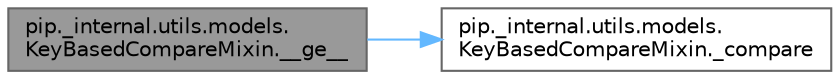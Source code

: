 digraph "pip._internal.utils.models.KeyBasedCompareMixin.__ge__"
{
 // LATEX_PDF_SIZE
  bgcolor="transparent";
  edge [fontname=Helvetica,fontsize=10,labelfontname=Helvetica,labelfontsize=10];
  node [fontname=Helvetica,fontsize=10,shape=box,height=0.2,width=0.4];
  rankdir="LR";
  Node1 [id="Node000001",label="pip._internal.utils.models.\lKeyBasedCompareMixin.__ge__",height=0.2,width=0.4,color="gray40", fillcolor="grey60", style="filled", fontcolor="black",tooltip=" "];
  Node1 -> Node2 [id="edge1_Node000001_Node000002",color="steelblue1",style="solid",tooltip=" "];
  Node2 [id="Node000002",label="pip._internal.utils.models.\lKeyBasedCompareMixin._compare",height=0.2,width=0.4,color="grey40", fillcolor="white", style="filled",URL="$classpip_1_1__internal_1_1utils_1_1models_1_1_key_based_compare_mixin.html#aa58c35c63bc2d393c6c7cc57d7286b63",tooltip=" "];
}
